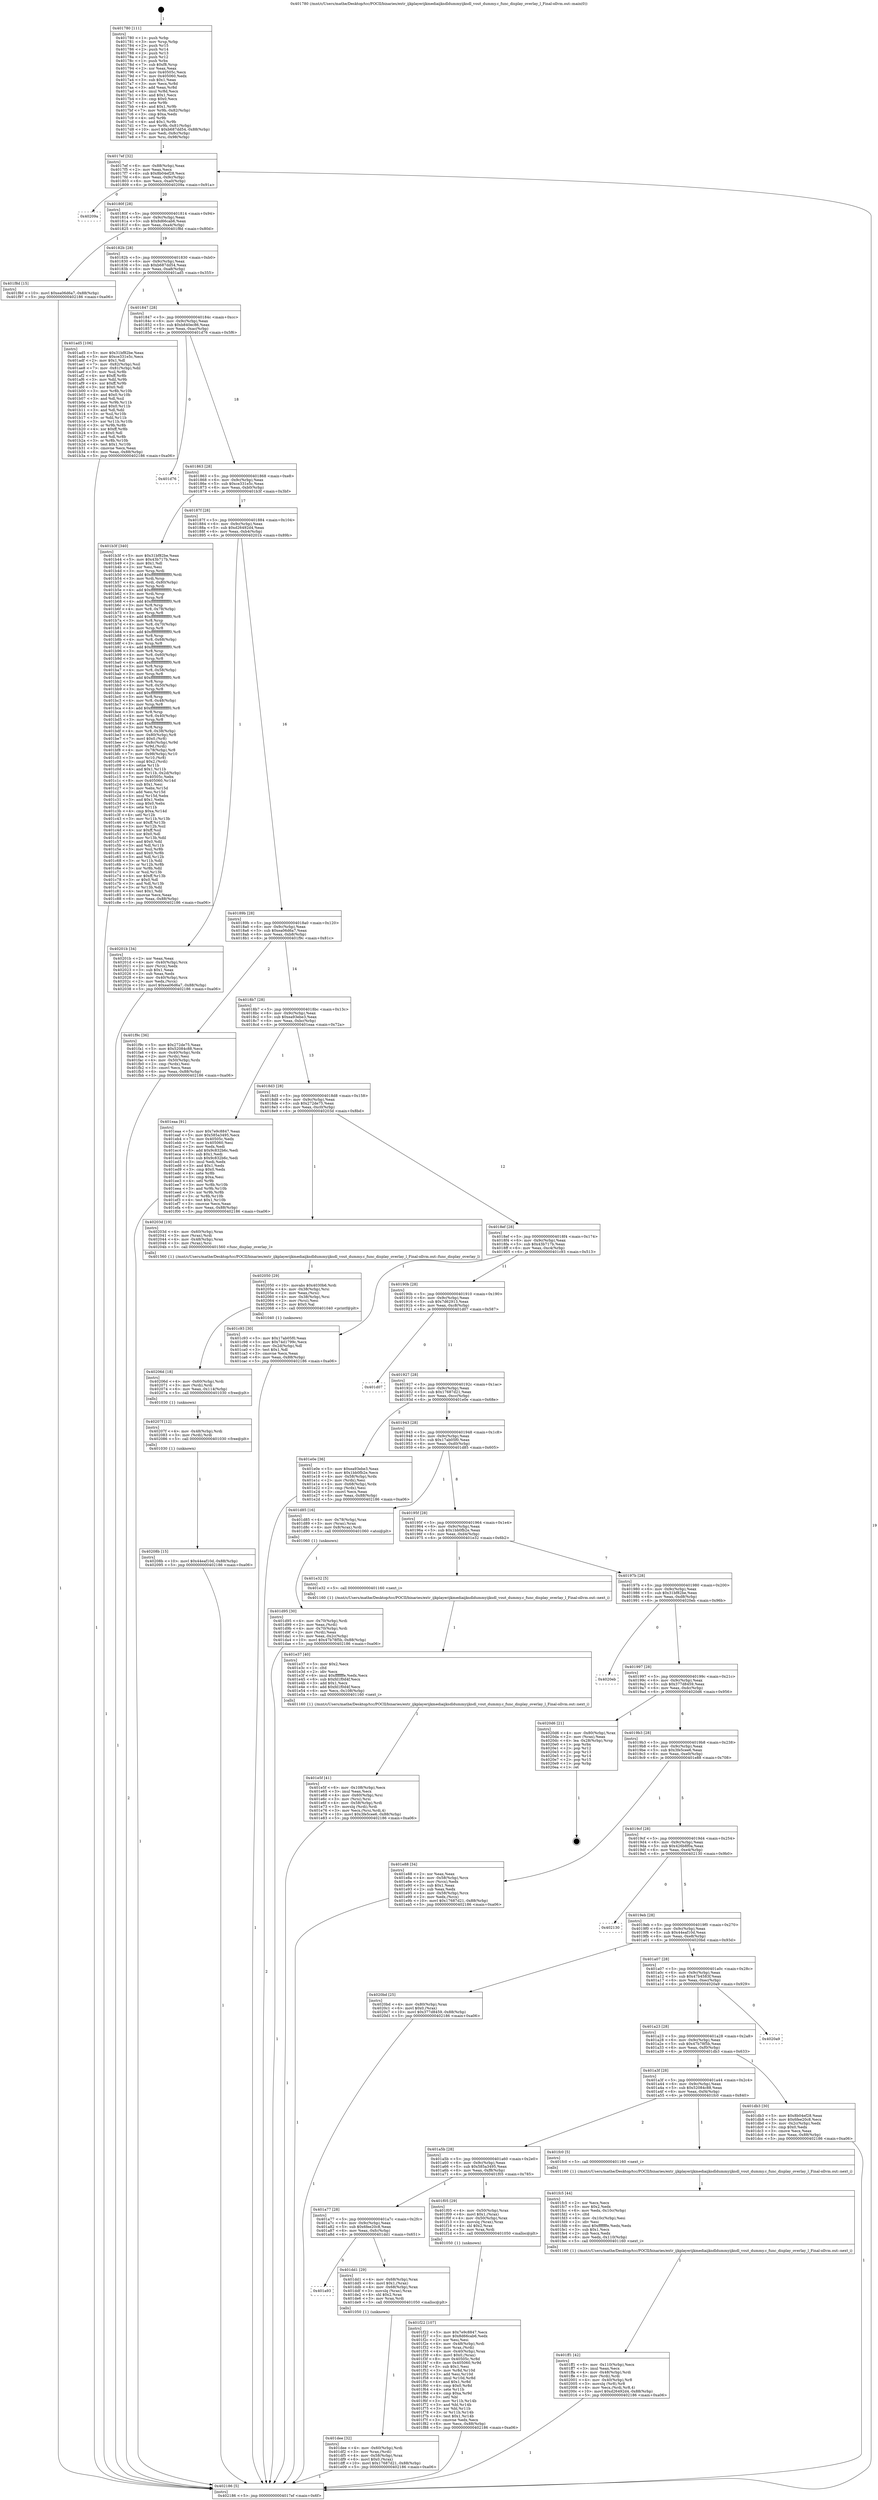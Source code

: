 digraph "0x401780" {
  label = "0x401780 (/mnt/c/Users/mathe/Desktop/tcc/POCII/binaries/extr_ijkplayerijkmediaijksdldummyijksdl_vout_dummy.c_func_display_overlay_l_Final-ollvm.out::main(0))"
  labelloc = "t"
  node[shape=record]

  Entry [label="",width=0.3,height=0.3,shape=circle,fillcolor=black,style=filled]
  "0x4017ef" [label="{
     0x4017ef [32]\l
     | [instrs]\l
     &nbsp;&nbsp;0x4017ef \<+6\>: mov -0x88(%rbp),%eax\l
     &nbsp;&nbsp;0x4017f5 \<+2\>: mov %eax,%ecx\l
     &nbsp;&nbsp;0x4017f7 \<+6\>: sub $0x8b04ef28,%ecx\l
     &nbsp;&nbsp;0x4017fd \<+6\>: mov %eax,-0x9c(%rbp)\l
     &nbsp;&nbsp;0x401803 \<+6\>: mov %ecx,-0xa0(%rbp)\l
     &nbsp;&nbsp;0x401809 \<+6\>: je 000000000040209a \<main+0x91a\>\l
  }"]
  "0x40209a" [label="{
     0x40209a\l
  }", style=dashed]
  "0x40180f" [label="{
     0x40180f [28]\l
     | [instrs]\l
     &nbsp;&nbsp;0x40180f \<+5\>: jmp 0000000000401814 \<main+0x94\>\l
     &nbsp;&nbsp;0x401814 \<+6\>: mov -0x9c(%rbp),%eax\l
     &nbsp;&nbsp;0x40181a \<+5\>: sub $0x8d66cab6,%eax\l
     &nbsp;&nbsp;0x40181f \<+6\>: mov %eax,-0xa4(%rbp)\l
     &nbsp;&nbsp;0x401825 \<+6\>: je 0000000000401f8d \<main+0x80d\>\l
  }"]
  Exit [label="",width=0.3,height=0.3,shape=circle,fillcolor=black,style=filled,peripheries=2]
  "0x401f8d" [label="{
     0x401f8d [15]\l
     | [instrs]\l
     &nbsp;&nbsp;0x401f8d \<+10\>: movl $0xea06d6a7,-0x88(%rbp)\l
     &nbsp;&nbsp;0x401f97 \<+5\>: jmp 0000000000402186 \<main+0xa06\>\l
  }"]
  "0x40182b" [label="{
     0x40182b [28]\l
     | [instrs]\l
     &nbsp;&nbsp;0x40182b \<+5\>: jmp 0000000000401830 \<main+0xb0\>\l
     &nbsp;&nbsp;0x401830 \<+6\>: mov -0x9c(%rbp),%eax\l
     &nbsp;&nbsp;0x401836 \<+5\>: sub $0xb687dd54,%eax\l
     &nbsp;&nbsp;0x40183b \<+6\>: mov %eax,-0xa8(%rbp)\l
     &nbsp;&nbsp;0x401841 \<+6\>: je 0000000000401ad5 \<main+0x355\>\l
  }"]
  "0x40208b" [label="{
     0x40208b [15]\l
     | [instrs]\l
     &nbsp;&nbsp;0x40208b \<+10\>: movl $0x44eaf10d,-0x88(%rbp)\l
     &nbsp;&nbsp;0x402095 \<+5\>: jmp 0000000000402186 \<main+0xa06\>\l
  }"]
  "0x401ad5" [label="{
     0x401ad5 [106]\l
     | [instrs]\l
     &nbsp;&nbsp;0x401ad5 \<+5\>: mov $0x31bf82be,%eax\l
     &nbsp;&nbsp;0x401ada \<+5\>: mov $0xce331e5c,%ecx\l
     &nbsp;&nbsp;0x401adf \<+2\>: mov $0x1,%dl\l
     &nbsp;&nbsp;0x401ae1 \<+7\>: mov -0x82(%rbp),%sil\l
     &nbsp;&nbsp;0x401ae8 \<+7\>: mov -0x81(%rbp),%dil\l
     &nbsp;&nbsp;0x401aef \<+3\>: mov %sil,%r8b\l
     &nbsp;&nbsp;0x401af2 \<+4\>: xor $0xff,%r8b\l
     &nbsp;&nbsp;0x401af6 \<+3\>: mov %dil,%r9b\l
     &nbsp;&nbsp;0x401af9 \<+4\>: xor $0xff,%r9b\l
     &nbsp;&nbsp;0x401afd \<+3\>: xor $0x0,%dl\l
     &nbsp;&nbsp;0x401b00 \<+3\>: mov %r8b,%r10b\l
     &nbsp;&nbsp;0x401b03 \<+4\>: and $0x0,%r10b\l
     &nbsp;&nbsp;0x401b07 \<+3\>: and %dl,%sil\l
     &nbsp;&nbsp;0x401b0a \<+3\>: mov %r9b,%r11b\l
     &nbsp;&nbsp;0x401b0d \<+4\>: and $0x0,%r11b\l
     &nbsp;&nbsp;0x401b11 \<+3\>: and %dl,%dil\l
     &nbsp;&nbsp;0x401b14 \<+3\>: or %sil,%r10b\l
     &nbsp;&nbsp;0x401b17 \<+3\>: or %dil,%r11b\l
     &nbsp;&nbsp;0x401b1a \<+3\>: xor %r11b,%r10b\l
     &nbsp;&nbsp;0x401b1d \<+3\>: or %r9b,%r8b\l
     &nbsp;&nbsp;0x401b20 \<+4\>: xor $0xff,%r8b\l
     &nbsp;&nbsp;0x401b24 \<+3\>: or $0x0,%dl\l
     &nbsp;&nbsp;0x401b27 \<+3\>: and %dl,%r8b\l
     &nbsp;&nbsp;0x401b2a \<+3\>: or %r8b,%r10b\l
     &nbsp;&nbsp;0x401b2d \<+4\>: test $0x1,%r10b\l
     &nbsp;&nbsp;0x401b31 \<+3\>: cmovne %ecx,%eax\l
     &nbsp;&nbsp;0x401b34 \<+6\>: mov %eax,-0x88(%rbp)\l
     &nbsp;&nbsp;0x401b3a \<+5\>: jmp 0000000000402186 \<main+0xa06\>\l
  }"]
  "0x401847" [label="{
     0x401847 [28]\l
     | [instrs]\l
     &nbsp;&nbsp;0x401847 \<+5\>: jmp 000000000040184c \<main+0xcc\>\l
     &nbsp;&nbsp;0x40184c \<+6\>: mov -0x9c(%rbp),%eax\l
     &nbsp;&nbsp;0x401852 \<+5\>: sub $0xb840ec86,%eax\l
     &nbsp;&nbsp;0x401857 \<+6\>: mov %eax,-0xac(%rbp)\l
     &nbsp;&nbsp;0x40185d \<+6\>: je 0000000000401d76 \<main+0x5f6\>\l
  }"]
  "0x402186" [label="{
     0x402186 [5]\l
     | [instrs]\l
     &nbsp;&nbsp;0x402186 \<+5\>: jmp 00000000004017ef \<main+0x6f\>\l
  }"]
  "0x401780" [label="{
     0x401780 [111]\l
     | [instrs]\l
     &nbsp;&nbsp;0x401780 \<+1\>: push %rbp\l
     &nbsp;&nbsp;0x401781 \<+3\>: mov %rsp,%rbp\l
     &nbsp;&nbsp;0x401784 \<+2\>: push %r15\l
     &nbsp;&nbsp;0x401786 \<+2\>: push %r14\l
     &nbsp;&nbsp;0x401788 \<+2\>: push %r13\l
     &nbsp;&nbsp;0x40178a \<+2\>: push %r12\l
     &nbsp;&nbsp;0x40178c \<+1\>: push %rbx\l
     &nbsp;&nbsp;0x40178d \<+7\>: sub $0xf8,%rsp\l
     &nbsp;&nbsp;0x401794 \<+2\>: xor %eax,%eax\l
     &nbsp;&nbsp;0x401796 \<+7\>: mov 0x40505c,%ecx\l
     &nbsp;&nbsp;0x40179d \<+7\>: mov 0x405060,%edx\l
     &nbsp;&nbsp;0x4017a4 \<+3\>: sub $0x1,%eax\l
     &nbsp;&nbsp;0x4017a7 \<+3\>: mov %ecx,%r8d\l
     &nbsp;&nbsp;0x4017aa \<+3\>: add %eax,%r8d\l
     &nbsp;&nbsp;0x4017ad \<+4\>: imul %r8d,%ecx\l
     &nbsp;&nbsp;0x4017b1 \<+3\>: and $0x1,%ecx\l
     &nbsp;&nbsp;0x4017b4 \<+3\>: cmp $0x0,%ecx\l
     &nbsp;&nbsp;0x4017b7 \<+4\>: sete %r9b\l
     &nbsp;&nbsp;0x4017bb \<+4\>: and $0x1,%r9b\l
     &nbsp;&nbsp;0x4017bf \<+7\>: mov %r9b,-0x82(%rbp)\l
     &nbsp;&nbsp;0x4017c6 \<+3\>: cmp $0xa,%edx\l
     &nbsp;&nbsp;0x4017c9 \<+4\>: setl %r9b\l
     &nbsp;&nbsp;0x4017cd \<+4\>: and $0x1,%r9b\l
     &nbsp;&nbsp;0x4017d1 \<+7\>: mov %r9b,-0x81(%rbp)\l
     &nbsp;&nbsp;0x4017d8 \<+10\>: movl $0xb687dd54,-0x88(%rbp)\l
     &nbsp;&nbsp;0x4017e2 \<+6\>: mov %edi,-0x8c(%rbp)\l
     &nbsp;&nbsp;0x4017e8 \<+7\>: mov %rsi,-0x98(%rbp)\l
  }"]
  "0x40207f" [label="{
     0x40207f [12]\l
     | [instrs]\l
     &nbsp;&nbsp;0x40207f \<+4\>: mov -0x48(%rbp),%rdi\l
     &nbsp;&nbsp;0x402083 \<+3\>: mov (%rdi),%rdi\l
     &nbsp;&nbsp;0x402086 \<+5\>: call 0000000000401030 \<free@plt\>\l
     | [calls]\l
     &nbsp;&nbsp;0x401030 \{1\} (unknown)\l
  }"]
  "0x401d76" [label="{
     0x401d76\l
  }", style=dashed]
  "0x401863" [label="{
     0x401863 [28]\l
     | [instrs]\l
     &nbsp;&nbsp;0x401863 \<+5\>: jmp 0000000000401868 \<main+0xe8\>\l
     &nbsp;&nbsp;0x401868 \<+6\>: mov -0x9c(%rbp),%eax\l
     &nbsp;&nbsp;0x40186e \<+5\>: sub $0xce331e5c,%eax\l
     &nbsp;&nbsp;0x401873 \<+6\>: mov %eax,-0xb0(%rbp)\l
     &nbsp;&nbsp;0x401879 \<+6\>: je 0000000000401b3f \<main+0x3bf\>\l
  }"]
  "0x40206d" [label="{
     0x40206d [18]\l
     | [instrs]\l
     &nbsp;&nbsp;0x40206d \<+4\>: mov -0x60(%rbp),%rdi\l
     &nbsp;&nbsp;0x402071 \<+3\>: mov (%rdi),%rdi\l
     &nbsp;&nbsp;0x402074 \<+6\>: mov %eax,-0x114(%rbp)\l
     &nbsp;&nbsp;0x40207a \<+5\>: call 0000000000401030 \<free@plt\>\l
     | [calls]\l
     &nbsp;&nbsp;0x401030 \{1\} (unknown)\l
  }"]
  "0x401b3f" [label="{
     0x401b3f [340]\l
     | [instrs]\l
     &nbsp;&nbsp;0x401b3f \<+5\>: mov $0x31bf82be,%eax\l
     &nbsp;&nbsp;0x401b44 \<+5\>: mov $0x43b717b,%ecx\l
     &nbsp;&nbsp;0x401b49 \<+2\>: mov $0x1,%dl\l
     &nbsp;&nbsp;0x401b4b \<+2\>: xor %esi,%esi\l
     &nbsp;&nbsp;0x401b4d \<+3\>: mov %rsp,%rdi\l
     &nbsp;&nbsp;0x401b50 \<+4\>: add $0xfffffffffffffff0,%rdi\l
     &nbsp;&nbsp;0x401b54 \<+3\>: mov %rdi,%rsp\l
     &nbsp;&nbsp;0x401b57 \<+4\>: mov %rdi,-0x80(%rbp)\l
     &nbsp;&nbsp;0x401b5b \<+3\>: mov %rsp,%rdi\l
     &nbsp;&nbsp;0x401b5e \<+4\>: add $0xfffffffffffffff0,%rdi\l
     &nbsp;&nbsp;0x401b62 \<+3\>: mov %rdi,%rsp\l
     &nbsp;&nbsp;0x401b65 \<+3\>: mov %rsp,%r8\l
     &nbsp;&nbsp;0x401b68 \<+4\>: add $0xfffffffffffffff0,%r8\l
     &nbsp;&nbsp;0x401b6c \<+3\>: mov %r8,%rsp\l
     &nbsp;&nbsp;0x401b6f \<+4\>: mov %r8,-0x78(%rbp)\l
     &nbsp;&nbsp;0x401b73 \<+3\>: mov %rsp,%r8\l
     &nbsp;&nbsp;0x401b76 \<+4\>: add $0xfffffffffffffff0,%r8\l
     &nbsp;&nbsp;0x401b7a \<+3\>: mov %r8,%rsp\l
     &nbsp;&nbsp;0x401b7d \<+4\>: mov %r8,-0x70(%rbp)\l
     &nbsp;&nbsp;0x401b81 \<+3\>: mov %rsp,%r8\l
     &nbsp;&nbsp;0x401b84 \<+4\>: add $0xfffffffffffffff0,%r8\l
     &nbsp;&nbsp;0x401b88 \<+3\>: mov %r8,%rsp\l
     &nbsp;&nbsp;0x401b8b \<+4\>: mov %r8,-0x68(%rbp)\l
     &nbsp;&nbsp;0x401b8f \<+3\>: mov %rsp,%r8\l
     &nbsp;&nbsp;0x401b92 \<+4\>: add $0xfffffffffffffff0,%r8\l
     &nbsp;&nbsp;0x401b96 \<+3\>: mov %r8,%rsp\l
     &nbsp;&nbsp;0x401b99 \<+4\>: mov %r8,-0x60(%rbp)\l
     &nbsp;&nbsp;0x401b9d \<+3\>: mov %rsp,%r8\l
     &nbsp;&nbsp;0x401ba0 \<+4\>: add $0xfffffffffffffff0,%r8\l
     &nbsp;&nbsp;0x401ba4 \<+3\>: mov %r8,%rsp\l
     &nbsp;&nbsp;0x401ba7 \<+4\>: mov %r8,-0x58(%rbp)\l
     &nbsp;&nbsp;0x401bab \<+3\>: mov %rsp,%r8\l
     &nbsp;&nbsp;0x401bae \<+4\>: add $0xfffffffffffffff0,%r8\l
     &nbsp;&nbsp;0x401bb2 \<+3\>: mov %r8,%rsp\l
     &nbsp;&nbsp;0x401bb5 \<+4\>: mov %r8,-0x50(%rbp)\l
     &nbsp;&nbsp;0x401bb9 \<+3\>: mov %rsp,%r8\l
     &nbsp;&nbsp;0x401bbc \<+4\>: add $0xfffffffffffffff0,%r8\l
     &nbsp;&nbsp;0x401bc0 \<+3\>: mov %r8,%rsp\l
     &nbsp;&nbsp;0x401bc3 \<+4\>: mov %r8,-0x48(%rbp)\l
     &nbsp;&nbsp;0x401bc7 \<+3\>: mov %rsp,%r8\l
     &nbsp;&nbsp;0x401bca \<+4\>: add $0xfffffffffffffff0,%r8\l
     &nbsp;&nbsp;0x401bce \<+3\>: mov %r8,%rsp\l
     &nbsp;&nbsp;0x401bd1 \<+4\>: mov %r8,-0x40(%rbp)\l
     &nbsp;&nbsp;0x401bd5 \<+3\>: mov %rsp,%r8\l
     &nbsp;&nbsp;0x401bd8 \<+4\>: add $0xfffffffffffffff0,%r8\l
     &nbsp;&nbsp;0x401bdc \<+3\>: mov %r8,%rsp\l
     &nbsp;&nbsp;0x401bdf \<+4\>: mov %r8,-0x38(%rbp)\l
     &nbsp;&nbsp;0x401be3 \<+4\>: mov -0x80(%rbp),%r8\l
     &nbsp;&nbsp;0x401be7 \<+7\>: movl $0x0,(%r8)\l
     &nbsp;&nbsp;0x401bee \<+7\>: mov -0x8c(%rbp),%r9d\l
     &nbsp;&nbsp;0x401bf5 \<+3\>: mov %r9d,(%rdi)\l
     &nbsp;&nbsp;0x401bf8 \<+4\>: mov -0x78(%rbp),%r8\l
     &nbsp;&nbsp;0x401bfc \<+7\>: mov -0x98(%rbp),%r10\l
     &nbsp;&nbsp;0x401c03 \<+3\>: mov %r10,(%r8)\l
     &nbsp;&nbsp;0x401c06 \<+3\>: cmpl $0x2,(%rdi)\l
     &nbsp;&nbsp;0x401c09 \<+4\>: setne %r11b\l
     &nbsp;&nbsp;0x401c0d \<+4\>: and $0x1,%r11b\l
     &nbsp;&nbsp;0x401c11 \<+4\>: mov %r11b,-0x2d(%rbp)\l
     &nbsp;&nbsp;0x401c15 \<+7\>: mov 0x40505c,%ebx\l
     &nbsp;&nbsp;0x401c1c \<+8\>: mov 0x405060,%r14d\l
     &nbsp;&nbsp;0x401c24 \<+3\>: sub $0x1,%esi\l
     &nbsp;&nbsp;0x401c27 \<+3\>: mov %ebx,%r15d\l
     &nbsp;&nbsp;0x401c2a \<+3\>: add %esi,%r15d\l
     &nbsp;&nbsp;0x401c2d \<+4\>: imul %r15d,%ebx\l
     &nbsp;&nbsp;0x401c31 \<+3\>: and $0x1,%ebx\l
     &nbsp;&nbsp;0x401c34 \<+3\>: cmp $0x0,%ebx\l
     &nbsp;&nbsp;0x401c37 \<+4\>: sete %r11b\l
     &nbsp;&nbsp;0x401c3b \<+4\>: cmp $0xa,%r14d\l
     &nbsp;&nbsp;0x401c3f \<+4\>: setl %r12b\l
     &nbsp;&nbsp;0x401c43 \<+3\>: mov %r11b,%r13b\l
     &nbsp;&nbsp;0x401c46 \<+4\>: xor $0xff,%r13b\l
     &nbsp;&nbsp;0x401c4a \<+3\>: mov %r12b,%sil\l
     &nbsp;&nbsp;0x401c4d \<+4\>: xor $0xff,%sil\l
     &nbsp;&nbsp;0x401c51 \<+3\>: xor $0x0,%dl\l
     &nbsp;&nbsp;0x401c54 \<+3\>: mov %r13b,%dil\l
     &nbsp;&nbsp;0x401c57 \<+4\>: and $0x0,%dil\l
     &nbsp;&nbsp;0x401c5b \<+3\>: and %dl,%r11b\l
     &nbsp;&nbsp;0x401c5e \<+3\>: mov %sil,%r8b\l
     &nbsp;&nbsp;0x401c61 \<+4\>: and $0x0,%r8b\l
     &nbsp;&nbsp;0x401c65 \<+3\>: and %dl,%r12b\l
     &nbsp;&nbsp;0x401c68 \<+3\>: or %r11b,%dil\l
     &nbsp;&nbsp;0x401c6b \<+3\>: or %r12b,%r8b\l
     &nbsp;&nbsp;0x401c6e \<+3\>: xor %r8b,%dil\l
     &nbsp;&nbsp;0x401c71 \<+3\>: or %sil,%r13b\l
     &nbsp;&nbsp;0x401c74 \<+4\>: xor $0xff,%r13b\l
     &nbsp;&nbsp;0x401c78 \<+3\>: or $0x0,%dl\l
     &nbsp;&nbsp;0x401c7b \<+3\>: and %dl,%r13b\l
     &nbsp;&nbsp;0x401c7e \<+3\>: or %r13b,%dil\l
     &nbsp;&nbsp;0x401c81 \<+4\>: test $0x1,%dil\l
     &nbsp;&nbsp;0x401c85 \<+3\>: cmovne %ecx,%eax\l
     &nbsp;&nbsp;0x401c88 \<+6\>: mov %eax,-0x88(%rbp)\l
     &nbsp;&nbsp;0x401c8e \<+5\>: jmp 0000000000402186 \<main+0xa06\>\l
  }"]
  "0x40187f" [label="{
     0x40187f [28]\l
     | [instrs]\l
     &nbsp;&nbsp;0x40187f \<+5\>: jmp 0000000000401884 \<main+0x104\>\l
     &nbsp;&nbsp;0x401884 \<+6\>: mov -0x9c(%rbp),%eax\l
     &nbsp;&nbsp;0x40188a \<+5\>: sub $0xd26492d4,%eax\l
     &nbsp;&nbsp;0x40188f \<+6\>: mov %eax,-0xb4(%rbp)\l
     &nbsp;&nbsp;0x401895 \<+6\>: je 000000000040201b \<main+0x89b\>\l
  }"]
  "0x402050" [label="{
     0x402050 [29]\l
     | [instrs]\l
     &nbsp;&nbsp;0x402050 \<+10\>: movabs $0x4030b6,%rdi\l
     &nbsp;&nbsp;0x40205a \<+4\>: mov -0x38(%rbp),%rsi\l
     &nbsp;&nbsp;0x40205e \<+2\>: mov %eax,(%rsi)\l
     &nbsp;&nbsp;0x402060 \<+4\>: mov -0x38(%rbp),%rsi\l
     &nbsp;&nbsp;0x402064 \<+2\>: mov (%rsi),%esi\l
     &nbsp;&nbsp;0x402066 \<+2\>: mov $0x0,%al\l
     &nbsp;&nbsp;0x402068 \<+5\>: call 0000000000401040 \<printf@plt\>\l
     | [calls]\l
     &nbsp;&nbsp;0x401040 \{1\} (unknown)\l
  }"]
  "0x401ff1" [label="{
     0x401ff1 [42]\l
     | [instrs]\l
     &nbsp;&nbsp;0x401ff1 \<+6\>: mov -0x110(%rbp),%ecx\l
     &nbsp;&nbsp;0x401ff7 \<+3\>: imul %eax,%ecx\l
     &nbsp;&nbsp;0x401ffa \<+4\>: mov -0x48(%rbp),%rdi\l
     &nbsp;&nbsp;0x401ffe \<+3\>: mov (%rdi),%rdi\l
     &nbsp;&nbsp;0x402001 \<+4\>: mov -0x40(%rbp),%r8\l
     &nbsp;&nbsp;0x402005 \<+3\>: movslq (%r8),%r8\l
     &nbsp;&nbsp;0x402008 \<+4\>: mov %ecx,(%rdi,%r8,4)\l
     &nbsp;&nbsp;0x40200c \<+10\>: movl $0xd26492d4,-0x88(%rbp)\l
     &nbsp;&nbsp;0x402016 \<+5\>: jmp 0000000000402186 \<main+0xa06\>\l
  }"]
  "0x40201b" [label="{
     0x40201b [34]\l
     | [instrs]\l
     &nbsp;&nbsp;0x40201b \<+2\>: xor %eax,%eax\l
     &nbsp;&nbsp;0x40201d \<+4\>: mov -0x40(%rbp),%rcx\l
     &nbsp;&nbsp;0x402021 \<+2\>: mov (%rcx),%edx\l
     &nbsp;&nbsp;0x402023 \<+3\>: sub $0x1,%eax\l
     &nbsp;&nbsp;0x402026 \<+2\>: sub %eax,%edx\l
     &nbsp;&nbsp;0x402028 \<+4\>: mov -0x40(%rbp),%rcx\l
     &nbsp;&nbsp;0x40202c \<+2\>: mov %edx,(%rcx)\l
     &nbsp;&nbsp;0x40202e \<+10\>: movl $0xea06d6a7,-0x88(%rbp)\l
     &nbsp;&nbsp;0x402038 \<+5\>: jmp 0000000000402186 \<main+0xa06\>\l
  }"]
  "0x40189b" [label="{
     0x40189b [28]\l
     | [instrs]\l
     &nbsp;&nbsp;0x40189b \<+5\>: jmp 00000000004018a0 \<main+0x120\>\l
     &nbsp;&nbsp;0x4018a0 \<+6\>: mov -0x9c(%rbp),%eax\l
     &nbsp;&nbsp;0x4018a6 \<+5\>: sub $0xea06d6a7,%eax\l
     &nbsp;&nbsp;0x4018ab \<+6\>: mov %eax,-0xb8(%rbp)\l
     &nbsp;&nbsp;0x4018b1 \<+6\>: je 0000000000401f9c \<main+0x81c\>\l
  }"]
  "0x401fc5" [label="{
     0x401fc5 [44]\l
     | [instrs]\l
     &nbsp;&nbsp;0x401fc5 \<+2\>: xor %ecx,%ecx\l
     &nbsp;&nbsp;0x401fc7 \<+5\>: mov $0x2,%edx\l
     &nbsp;&nbsp;0x401fcc \<+6\>: mov %edx,-0x10c(%rbp)\l
     &nbsp;&nbsp;0x401fd2 \<+1\>: cltd\l
     &nbsp;&nbsp;0x401fd3 \<+6\>: mov -0x10c(%rbp),%esi\l
     &nbsp;&nbsp;0x401fd9 \<+2\>: idiv %esi\l
     &nbsp;&nbsp;0x401fdb \<+6\>: imul $0xfffffffe,%edx,%edx\l
     &nbsp;&nbsp;0x401fe1 \<+3\>: sub $0x1,%ecx\l
     &nbsp;&nbsp;0x401fe4 \<+2\>: sub %ecx,%edx\l
     &nbsp;&nbsp;0x401fe6 \<+6\>: mov %edx,-0x110(%rbp)\l
     &nbsp;&nbsp;0x401fec \<+5\>: call 0000000000401160 \<next_i\>\l
     | [calls]\l
     &nbsp;&nbsp;0x401160 \{1\} (/mnt/c/Users/mathe/Desktop/tcc/POCII/binaries/extr_ijkplayerijkmediaijksdldummyijksdl_vout_dummy.c_func_display_overlay_l_Final-ollvm.out::next_i)\l
  }"]
  "0x401f9c" [label="{
     0x401f9c [36]\l
     | [instrs]\l
     &nbsp;&nbsp;0x401f9c \<+5\>: mov $0x272de75,%eax\l
     &nbsp;&nbsp;0x401fa1 \<+5\>: mov $0x52084c88,%ecx\l
     &nbsp;&nbsp;0x401fa6 \<+4\>: mov -0x40(%rbp),%rdx\l
     &nbsp;&nbsp;0x401faa \<+2\>: mov (%rdx),%esi\l
     &nbsp;&nbsp;0x401fac \<+4\>: mov -0x50(%rbp),%rdx\l
     &nbsp;&nbsp;0x401fb0 \<+2\>: cmp (%rdx),%esi\l
     &nbsp;&nbsp;0x401fb2 \<+3\>: cmovl %ecx,%eax\l
     &nbsp;&nbsp;0x401fb5 \<+6\>: mov %eax,-0x88(%rbp)\l
     &nbsp;&nbsp;0x401fbb \<+5\>: jmp 0000000000402186 \<main+0xa06\>\l
  }"]
  "0x4018b7" [label="{
     0x4018b7 [28]\l
     | [instrs]\l
     &nbsp;&nbsp;0x4018b7 \<+5\>: jmp 00000000004018bc \<main+0x13c\>\l
     &nbsp;&nbsp;0x4018bc \<+6\>: mov -0x9c(%rbp),%eax\l
     &nbsp;&nbsp;0x4018c2 \<+5\>: sub $0xea93ebe3,%eax\l
     &nbsp;&nbsp;0x4018c7 \<+6\>: mov %eax,-0xbc(%rbp)\l
     &nbsp;&nbsp;0x4018cd \<+6\>: je 0000000000401eaa \<main+0x72a\>\l
  }"]
  "0x401f22" [label="{
     0x401f22 [107]\l
     | [instrs]\l
     &nbsp;&nbsp;0x401f22 \<+5\>: mov $0x7e9c8847,%ecx\l
     &nbsp;&nbsp;0x401f27 \<+5\>: mov $0x8d66cab6,%edx\l
     &nbsp;&nbsp;0x401f2c \<+2\>: xor %esi,%esi\l
     &nbsp;&nbsp;0x401f2e \<+4\>: mov -0x48(%rbp),%rdi\l
     &nbsp;&nbsp;0x401f32 \<+3\>: mov %rax,(%rdi)\l
     &nbsp;&nbsp;0x401f35 \<+4\>: mov -0x40(%rbp),%rax\l
     &nbsp;&nbsp;0x401f39 \<+6\>: movl $0x0,(%rax)\l
     &nbsp;&nbsp;0x401f3f \<+8\>: mov 0x40505c,%r8d\l
     &nbsp;&nbsp;0x401f47 \<+8\>: mov 0x405060,%r9d\l
     &nbsp;&nbsp;0x401f4f \<+3\>: sub $0x1,%esi\l
     &nbsp;&nbsp;0x401f52 \<+3\>: mov %r8d,%r10d\l
     &nbsp;&nbsp;0x401f55 \<+3\>: add %esi,%r10d\l
     &nbsp;&nbsp;0x401f58 \<+4\>: imul %r10d,%r8d\l
     &nbsp;&nbsp;0x401f5c \<+4\>: and $0x1,%r8d\l
     &nbsp;&nbsp;0x401f60 \<+4\>: cmp $0x0,%r8d\l
     &nbsp;&nbsp;0x401f64 \<+4\>: sete %r11b\l
     &nbsp;&nbsp;0x401f68 \<+4\>: cmp $0xa,%r9d\l
     &nbsp;&nbsp;0x401f6c \<+3\>: setl %bl\l
     &nbsp;&nbsp;0x401f6f \<+3\>: mov %r11b,%r14b\l
     &nbsp;&nbsp;0x401f72 \<+3\>: and %bl,%r14b\l
     &nbsp;&nbsp;0x401f75 \<+3\>: xor %bl,%r11b\l
     &nbsp;&nbsp;0x401f78 \<+3\>: or %r11b,%r14b\l
     &nbsp;&nbsp;0x401f7b \<+4\>: test $0x1,%r14b\l
     &nbsp;&nbsp;0x401f7f \<+3\>: cmovne %edx,%ecx\l
     &nbsp;&nbsp;0x401f82 \<+6\>: mov %ecx,-0x88(%rbp)\l
     &nbsp;&nbsp;0x401f88 \<+5\>: jmp 0000000000402186 \<main+0xa06\>\l
  }"]
  "0x401eaa" [label="{
     0x401eaa [91]\l
     | [instrs]\l
     &nbsp;&nbsp;0x401eaa \<+5\>: mov $0x7e9c8847,%eax\l
     &nbsp;&nbsp;0x401eaf \<+5\>: mov $0x585a3495,%ecx\l
     &nbsp;&nbsp;0x401eb4 \<+7\>: mov 0x40505c,%edx\l
     &nbsp;&nbsp;0x401ebb \<+7\>: mov 0x405060,%esi\l
     &nbsp;&nbsp;0x401ec2 \<+2\>: mov %edx,%edi\l
     &nbsp;&nbsp;0x401ec4 \<+6\>: add $0x9c832b6c,%edi\l
     &nbsp;&nbsp;0x401eca \<+3\>: sub $0x1,%edi\l
     &nbsp;&nbsp;0x401ecd \<+6\>: sub $0x9c832b6c,%edi\l
     &nbsp;&nbsp;0x401ed3 \<+3\>: imul %edi,%edx\l
     &nbsp;&nbsp;0x401ed6 \<+3\>: and $0x1,%edx\l
     &nbsp;&nbsp;0x401ed9 \<+3\>: cmp $0x0,%edx\l
     &nbsp;&nbsp;0x401edc \<+4\>: sete %r8b\l
     &nbsp;&nbsp;0x401ee0 \<+3\>: cmp $0xa,%esi\l
     &nbsp;&nbsp;0x401ee3 \<+4\>: setl %r9b\l
     &nbsp;&nbsp;0x401ee7 \<+3\>: mov %r8b,%r10b\l
     &nbsp;&nbsp;0x401eea \<+3\>: and %r9b,%r10b\l
     &nbsp;&nbsp;0x401eed \<+3\>: xor %r9b,%r8b\l
     &nbsp;&nbsp;0x401ef0 \<+3\>: or %r8b,%r10b\l
     &nbsp;&nbsp;0x401ef3 \<+4\>: test $0x1,%r10b\l
     &nbsp;&nbsp;0x401ef7 \<+3\>: cmovne %ecx,%eax\l
     &nbsp;&nbsp;0x401efa \<+6\>: mov %eax,-0x88(%rbp)\l
     &nbsp;&nbsp;0x401f00 \<+5\>: jmp 0000000000402186 \<main+0xa06\>\l
  }"]
  "0x4018d3" [label="{
     0x4018d3 [28]\l
     | [instrs]\l
     &nbsp;&nbsp;0x4018d3 \<+5\>: jmp 00000000004018d8 \<main+0x158\>\l
     &nbsp;&nbsp;0x4018d8 \<+6\>: mov -0x9c(%rbp),%eax\l
     &nbsp;&nbsp;0x4018de \<+5\>: sub $0x272de75,%eax\l
     &nbsp;&nbsp;0x4018e3 \<+6\>: mov %eax,-0xc0(%rbp)\l
     &nbsp;&nbsp;0x4018e9 \<+6\>: je 000000000040203d \<main+0x8bd\>\l
  }"]
  "0x401e5f" [label="{
     0x401e5f [41]\l
     | [instrs]\l
     &nbsp;&nbsp;0x401e5f \<+6\>: mov -0x108(%rbp),%ecx\l
     &nbsp;&nbsp;0x401e65 \<+3\>: imul %eax,%ecx\l
     &nbsp;&nbsp;0x401e68 \<+4\>: mov -0x60(%rbp),%rsi\l
     &nbsp;&nbsp;0x401e6c \<+3\>: mov (%rsi),%rsi\l
     &nbsp;&nbsp;0x401e6f \<+4\>: mov -0x58(%rbp),%rdi\l
     &nbsp;&nbsp;0x401e73 \<+3\>: movslq (%rdi),%rdi\l
     &nbsp;&nbsp;0x401e76 \<+3\>: mov %ecx,(%rsi,%rdi,4)\l
     &nbsp;&nbsp;0x401e79 \<+10\>: movl $0x3fe5cee6,-0x88(%rbp)\l
     &nbsp;&nbsp;0x401e83 \<+5\>: jmp 0000000000402186 \<main+0xa06\>\l
  }"]
  "0x40203d" [label="{
     0x40203d [19]\l
     | [instrs]\l
     &nbsp;&nbsp;0x40203d \<+4\>: mov -0x60(%rbp),%rax\l
     &nbsp;&nbsp;0x402041 \<+3\>: mov (%rax),%rdi\l
     &nbsp;&nbsp;0x402044 \<+4\>: mov -0x48(%rbp),%rax\l
     &nbsp;&nbsp;0x402048 \<+3\>: mov (%rax),%rsi\l
     &nbsp;&nbsp;0x40204b \<+5\>: call 0000000000401560 \<func_display_overlay_l\>\l
     | [calls]\l
     &nbsp;&nbsp;0x401560 \{1\} (/mnt/c/Users/mathe/Desktop/tcc/POCII/binaries/extr_ijkplayerijkmediaijksdldummyijksdl_vout_dummy.c_func_display_overlay_l_Final-ollvm.out::func_display_overlay_l)\l
  }"]
  "0x4018ef" [label="{
     0x4018ef [28]\l
     | [instrs]\l
     &nbsp;&nbsp;0x4018ef \<+5\>: jmp 00000000004018f4 \<main+0x174\>\l
     &nbsp;&nbsp;0x4018f4 \<+6\>: mov -0x9c(%rbp),%eax\l
     &nbsp;&nbsp;0x4018fa \<+5\>: sub $0x43b717b,%eax\l
     &nbsp;&nbsp;0x4018ff \<+6\>: mov %eax,-0xc4(%rbp)\l
     &nbsp;&nbsp;0x401905 \<+6\>: je 0000000000401c93 \<main+0x513\>\l
  }"]
  "0x401e37" [label="{
     0x401e37 [40]\l
     | [instrs]\l
     &nbsp;&nbsp;0x401e37 \<+5\>: mov $0x2,%ecx\l
     &nbsp;&nbsp;0x401e3c \<+1\>: cltd\l
     &nbsp;&nbsp;0x401e3d \<+2\>: idiv %ecx\l
     &nbsp;&nbsp;0x401e3f \<+6\>: imul $0xfffffffe,%edx,%ecx\l
     &nbsp;&nbsp;0x401e45 \<+6\>: sub $0xfd1f0d4f,%ecx\l
     &nbsp;&nbsp;0x401e4b \<+3\>: add $0x1,%ecx\l
     &nbsp;&nbsp;0x401e4e \<+6\>: add $0xfd1f0d4f,%ecx\l
     &nbsp;&nbsp;0x401e54 \<+6\>: mov %ecx,-0x108(%rbp)\l
     &nbsp;&nbsp;0x401e5a \<+5\>: call 0000000000401160 \<next_i\>\l
     | [calls]\l
     &nbsp;&nbsp;0x401160 \{1\} (/mnt/c/Users/mathe/Desktop/tcc/POCII/binaries/extr_ijkplayerijkmediaijksdldummyijksdl_vout_dummy.c_func_display_overlay_l_Final-ollvm.out::next_i)\l
  }"]
  "0x401c93" [label="{
     0x401c93 [30]\l
     | [instrs]\l
     &nbsp;&nbsp;0x401c93 \<+5\>: mov $0x17ab05f0,%eax\l
     &nbsp;&nbsp;0x401c98 \<+5\>: mov $0x74d1799c,%ecx\l
     &nbsp;&nbsp;0x401c9d \<+3\>: mov -0x2d(%rbp),%dl\l
     &nbsp;&nbsp;0x401ca0 \<+3\>: test $0x1,%dl\l
     &nbsp;&nbsp;0x401ca3 \<+3\>: cmovne %ecx,%eax\l
     &nbsp;&nbsp;0x401ca6 \<+6\>: mov %eax,-0x88(%rbp)\l
     &nbsp;&nbsp;0x401cac \<+5\>: jmp 0000000000402186 \<main+0xa06\>\l
  }"]
  "0x40190b" [label="{
     0x40190b [28]\l
     | [instrs]\l
     &nbsp;&nbsp;0x40190b \<+5\>: jmp 0000000000401910 \<main+0x190\>\l
     &nbsp;&nbsp;0x401910 \<+6\>: mov -0x9c(%rbp),%eax\l
     &nbsp;&nbsp;0x401916 \<+5\>: sub $0x7d62913,%eax\l
     &nbsp;&nbsp;0x40191b \<+6\>: mov %eax,-0xc8(%rbp)\l
     &nbsp;&nbsp;0x401921 \<+6\>: je 0000000000401d07 \<main+0x587\>\l
  }"]
  "0x401dee" [label="{
     0x401dee [32]\l
     | [instrs]\l
     &nbsp;&nbsp;0x401dee \<+4\>: mov -0x60(%rbp),%rdi\l
     &nbsp;&nbsp;0x401df2 \<+3\>: mov %rax,(%rdi)\l
     &nbsp;&nbsp;0x401df5 \<+4\>: mov -0x58(%rbp),%rax\l
     &nbsp;&nbsp;0x401df9 \<+6\>: movl $0x0,(%rax)\l
     &nbsp;&nbsp;0x401dff \<+10\>: movl $0x17687d21,-0x88(%rbp)\l
     &nbsp;&nbsp;0x401e09 \<+5\>: jmp 0000000000402186 \<main+0xa06\>\l
  }"]
  "0x401d07" [label="{
     0x401d07\l
  }", style=dashed]
  "0x401927" [label="{
     0x401927 [28]\l
     | [instrs]\l
     &nbsp;&nbsp;0x401927 \<+5\>: jmp 000000000040192c \<main+0x1ac\>\l
     &nbsp;&nbsp;0x40192c \<+6\>: mov -0x9c(%rbp),%eax\l
     &nbsp;&nbsp;0x401932 \<+5\>: sub $0x17687d21,%eax\l
     &nbsp;&nbsp;0x401937 \<+6\>: mov %eax,-0xcc(%rbp)\l
     &nbsp;&nbsp;0x40193d \<+6\>: je 0000000000401e0e \<main+0x68e\>\l
  }"]
  "0x401a93" [label="{
     0x401a93\l
  }", style=dashed]
  "0x401e0e" [label="{
     0x401e0e [36]\l
     | [instrs]\l
     &nbsp;&nbsp;0x401e0e \<+5\>: mov $0xea93ebe3,%eax\l
     &nbsp;&nbsp;0x401e13 \<+5\>: mov $0x1bb0fb2e,%ecx\l
     &nbsp;&nbsp;0x401e18 \<+4\>: mov -0x58(%rbp),%rdx\l
     &nbsp;&nbsp;0x401e1c \<+2\>: mov (%rdx),%esi\l
     &nbsp;&nbsp;0x401e1e \<+4\>: mov -0x68(%rbp),%rdx\l
     &nbsp;&nbsp;0x401e22 \<+2\>: cmp (%rdx),%esi\l
     &nbsp;&nbsp;0x401e24 \<+3\>: cmovl %ecx,%eax\l
     &nbsp;&nbsp;0x401e27 \<+6\>: mov %eax,-0x88(%rbp)\l
     &nbsp;&nbsp;0x401e2d \<+5\>: jmp 0000000000402186 \<main+0xa06\>\l
  }"]
  "0x401943" [label="{
     0x401943 [28]\l
     | [instrs]\l
     &nbsp;&nbsp;0x401943 \<+5\>: jmp 0000000000401948 \<main+0x1c8\>\l
     &nbsp;&nbsp;0x401948 \<+6\>: mov -0x9c(%rbp),%eax\l
     &nbsp;&nbsp;0x40194e \<+5\>: sub $0x17ab05f0,%eax\l
     &nbsp;&nbsp;0x401953 \<+6\>: mov %eax,-0xd0(%rbp)\l
     &nbsp;&nbsp;0x401959 \<+6\>: je 0000000000401d85 \<main+0x605\>\l
  }"]
  "0x401dd1" [label="{
     0x401dd1 [29]\l
     | [instrs]\l
     &nbsp;&nbsp;0x401dd1 \<+4\>: mov -0x68(%rbp),%rax\l
     &nbsp;&nbsp;0x401dd5 \<+6\>: movl $0x1,(%rax)\l
     &nbsp;&nbsp;0x401ddb \<+4\>: mov -0x68(%rbp),%rax\l
     &nbsp;&nbsp;0x401ddf \<+3\>: movslq (%rax),%rax\l
     &nbsp;&nbsp;0x401de2 \<+4\>: shl $0x2,%rax\l
     &nbsp;&nbsp;0x401de6 \<+3\>: mov %rax,%rdi\l
     &nbsp;&nbsp;0x401de9 \<+5\>: call 0000000000401050 \<malloc@plt\>\l
     | [calls]\l
     &nbsp;&nbsp;0x401050 \{1\} (unknown)\l
  }"]
  "0x401d85" [label="{
     0x401d85 [16]\l
     | [instrs]\l
     &nbsp;&nbsp;0x401d85 \<+4\>: mov -0x78(%rbp),%rax\l
     &nbsp;&nbsp;0x401d89 \<+3\>: mov (%rax),%rax\l
     &nbsp;&nbsp;0x401d8c \<+4\>: mov 0x8(%rax),%rdi\l
     &nbsp;&nbsp;0x401d90 \<+5\>: call 0000000000401060 \<atoi@plt\>\l
     | [calls]\l
     &nbsp;&nbsp;0x401060 \{1\} (unknown)\l
  }"]
  "0x40195f" [label="{
     0x40195f [28]\l
     | [instrs]\l
     &nbsp;&nbsp;0x40195f \<+5\>: jmp 0000000000401964 \<main+0x1e4\>\l
     &nbsp;&nbsp;0x401964 \<+6\>: mov -0x9c(%rbp),%eax\l
     &nbsp;&nbsp;0x40196a \<+5\>: sub $0x1bb0fb2e,%eax\l
     &nbsp;&nbsp;0x40196f \<+6\>: mov %eax,-0xd4(%rbp)\l
     &nbsp;&nbsp;0x401975 \<+6\>: je 0000000000401e32 \<main+0x6b2\>\l
  }"]
  "0x401d95" [label="{
     0x401d95 [30]\l
     | [instrs]\l
     &nbsp;&nbsp;0x401d95 \<+4\>: mov -0x70(%rbp),%rdi\l
     &nbsp;&nbsp;0x401d99 \<+2\>: mov %eax,(%rdi)\l
     &nbsp;&nbsp;0x401d9b \<+4\>: mov -0x70(%rbp),%rdi\l
     &nbsp;&nbsp;0x401d9f \<+2\>: mov (%rdi),%eax\l
     &nbsp;&nbsp;0x401da1 \<+3\>: mov %eax,-0x2c(%rbp)\l
     &nbsp;&nbsp;0x401da4 \<+10\>: movl $0x47b78f5b,-0x88(%rbp)\l
     &nbsp;&nbsp;0x401dae \<+5\>: jmp 0000000000402186 \<main+0xa06\>\l
  }"]
  "0x401a77" [label="{
     0x401a77 [28]\l
     | [instrs]\l
     &nbsp;&nbsp;0x401a77 \<+5\>: jmp 0000000000401a7c \<main+0x2fc\>\l
     &nbsp;&nbsp;0x401a7c \<+6\>: mov -0x9c(%rbp),%eax\l
     &nbsp;&nbsp;0x401a82 \<+5\>: sub $0x6fee20c8,%eax\l
     &nbsp;&nbsp;0x401a87 \<+6\>: mov %eax,-0xfc(%rbp)\l
     &nbsp;&nbsp;0x401a8d \<+6\>: je 0000000000401dd1 \<main+0x651\>\l
  }"]
  "0x401e32" [label="{
     0x401e32 [5]\l
     | [instrs]\l
     &nbsp;&nbsp;0x401e32 \<+5\>: call 0000000000401160 \<next_i\>\l
     | [calls]\l
     &nbsp;&nbsp;0x401160 \{1\} (/mnt/c/Users/mathe/Desktop/tcc/POCII/binaries/extr_ijkplayerijkmediaijksdldummyijksdl_vout_dummy.c_func_display_overlay_l_Final-ollvm.out::next_i)\l
  }"]
  "0x40197b" [label="{
     0x40197b [28]\l
     | [instrs]\l
     &nbsp;&nbsp;0x40197b \<+5\>: jmp 0000000000401980 \<main+0x200\>\l
     &nbsp;&nbsp;0x401980 \<+6\>: mov -0x9c(%rbp),%eax\l
     &nbsp;&nbsp;0x401986 \<+5\>: sub $0x31bf82be,%eax\l
     &nbsp;&nbsp;0x40198b \<+6\>: mov %eax,-0xd8(%rbp)\l
     &nbsp;&nbsp;0x401991 \<+6\>: je 00000000004020eb \<main+0x96b\>\l
  }"]
  "0x401f05" [label="{
     0x401f05 [29]\l
     | [instrs]\l
     &nbsp;&nbsp;0x401f05 \<+4\>: mov -0x50(%rbp),%rax\l
     &nbsp;&nbsp;0x401f09 \<+6\>: movl $0x1,(%rax)\l
     &nbsp;&nbsp;0x401f0f \<+4\>: mov -0x50(%rbp),%rax\l
     &nbsp;&nbsp;0x401f13 \<+3\>: movslq (%rax),%rax\l
     &nbsp;&nbsp;0x401f16 \<+4\>: shl $0x2,%rax\l
     &nbsp;&nbsp;0x401f1a \<+3\>: mov %rax,%rdi\l
     &nbsp;&nbsp;0x401f1d \<+5\>: call 0000000000401050 \<malloc@plt\>\l
     | [calls]\l
     &nbsp;&nbsp;0x401050 \{1\} (unknown)\l
  }"]
  "0x4020eb" [label="{
     0x4020eb\l
  }", style=dashed]
  "0x401997" [label="{
     0x401997 [28]\l
     | [instrs]\l
     &nbsp;&nbsp;0x401997 \<+5\>: jmp 000000000040199c \<main+0x21c\>\l
     &nbsp;&nbsp;0x40199c \<+6\>: mov -0x9c(%rbp),%eax\l
     &nbsp;&nbsp;0x4019a2 \<+5\>: sub $0x377d8459,%eax\l
     &nbsp;&nbsp;0x4019a7 \<+6\>: mov %eax,-0xdc(%rbp)\l
     &nbsp;&nbsp;0x4019ad \<+6\>: je 00000000004020d6 \<main+0x956\>\l
  }"]
  "0x401a5b" [label="{
     0x401a5b [28]\l
     | [instrs]\l
     &nbsp;&nbsp;0x401a5b \<+5\>: jmp 0000000000401a60 \<main+0x2e0\>\l
     &nbsp;&nbsp;0x401a60 \<+6\>: mov -0x9c(%rbp),%eax\l
     &nbsp;&nbsp;0x401a66 \<+5\>: sub $0x585a3495,%eax\l
     &nbsp;&nbsp;0x401a6b \<+6\>: mov %eax,-0xf8(%rbp)\l
     &nbsp;&nbsp;0x401a71 \<+6\>: je 0000000000401f05 \<main+0x785\>\l
  }"]
  "0x4020d6" [label="{
     0x4020d6 [21]\l
     | [instrs]\l
     &nbsp;&nbsp;0x4020d6 \<+4\>: mov -0x80(%rbp),%rax\l
     &nbsp;&nbsp;0x4020da \<+2\>: mov (%rax),%eax\l
     &nbsp;&nbsp;0x4020dc \<+4\>: lea -0x28(%rbp),%rsp\l
     &nbsp;&nbsp;0x4020e0 \<+1\>: pop %rbx\l
     &nbsp;&nbsp;0x4020e1 \<+2\>: pop %r12\l
     &nbsp;&nbsp;0x4020e3 \<+2\>: pop %r13\l
     &nbsp;&nbsp;0x4020e5 \<+2\>: pop %r14\l
     &nbsp;&nbsp;0x4020e7 \<+2\>: pop %r15\l
     &nbsp;&nbsp;0x4020e9 \<+1\>: pop %rbp\l
     &nbsp;&nbsp;0x4020ea \<+1\>: ret\l
  }"]
  "0x4019b3" [label="{
     0x4019b3 [28]\l
     | [instrs]\l
     &nbsp;&nbsp;0x4019b3 \<+5\>: jmp 00000000004019b8 \<main+0x238\>\l
     &nbsp;&nbsp;0x4019b8 \<+6\>: mov -0x9c(%rbp),%eax\l
     &nbsp;&nbsp;0x4019be \<+5\>: sub $0x3fe5cee6,%eax\l
     &nbsp;&nbsp;0x4019c3 \<+6\>: mov %eax,-0xe0(%rbp)\l
     &nbsp;&nbsp;0x4019c9 \<+6\>: je 0000000000401e88 \<main+0x708\>\l
  }"]
  "0x401fc0" [label="{
     0x401fc0 [5]\l
     | [instrs]\l
     &nbsp;&nbsp;0x401fc0 \<+5\>: call 0000000000401160 \<next_i\>\l
     | [calls]\l
     &nbsp;&nbsp;0x401160 \{1\} (/mnt/c/Users/mathe/Desktop/tcc/POCII/binaries/extr_ijkplayerijkmediaijksdldummyijksdl_vout_dummy.c_func_display_overlay_l_Final-ollvm.out::next_i)\l
  }"]
  "0x401e88" [label="{
     0x401e88 [34]\l
     | [instrs]\l
     &nbsp;&nbsp;0x401e88 \<+2\>: xor %eax,%eax\l
     &nbsp;&nbsp;0x401e8a \<+4\>: mov -0x58(%rbp),%rcx\l
     &nbsp;&nbsp;0x401e8e \<+2\>: mov (%rcx),%edx\l
     &nbsp;&nbsp;0x401e90 \<+3\>: sub $0x1,%eax\l
     &nbsp;&nbsp;0x401e93 \<+2\>: sub %eax,%edx\l
     &nbsp;&nbsp;0x401e95 \<+4\>: mov -0x58(%rbp),%rcx\l
     &nbsp;&nbsp;0x401e99 \<+2\>: mov %edx,(%rcx)\l
     &nbsp;&nbsp;0x401e9b \<+10\>: movl $0x17687d21,-0x88(%rbp)\l
     &nbsp;&nbsp;0x401ea5 \<+5\>: jmp 0000000000402186 \<main+0xa06\>\l
  }"]
  "0x4019cf" [label="{
     0x4019cf [28]\l
     | [instrs]\l
     &nbsp;&nbsp;0x4019cf \<+5\>: jmp 00000000004019d4 \<main+0x254\>\l
     &nbsp;&nbsp;0x4019d4 \<+6\>: mov -0x9c(%rbp),%eax\l
     &nbsp;&nbsp;0x4019da \<+5\>: sub $0x426b8f0a,%eax\l
     &nbsp;&nbsp;0x4019df \<+6\>: mov %eax,-0xe4(%rbp)\l
     &nbsp;&nbsp;0x4019e5 \<+6\>: je 0000000000402130 \<main+0x9b0\>\l
  }"]
  "0x401a3f" [label="{
     0x401a3f [28]\l
     | [instrs]\l
     &nbsp;&nbsp;0x401a3f \<+5\>: jmp 0000000000401a44 \<main+0x2c4\>\l
     &nbsp;&nbsp;0x401a44 \<+6\>: mov -0x9c(%rbp),%eax\l
     &nbsp;&nbsp;0x401a4a \<+5\>: sub $0x52084c88,%eax\l
     &nbsp;&nbsp;0x401a4f \<+6\>: mov %eax,-0xf4(%rbp)\l
     &nbsp;&nbsp;0x401a55 \<+6\>: je 0000000000401fc0 \<main+0x840\>\l
  }"]
  "0x402130" [label="{
     0x402130\l
  }", style=dashed]
  "0x4019eb" [label="{
     0x4019eb [28]\l
     | [instrs]\l
     &nbsp;&nbsp;0x4019eb \<+5\>: jmp 00000000004019f0 \<main+0x270\>\l
     &nbsp;&nbsp;0x4019f0 \<+6\>: mov -0x9c(%rbp),%eax\l
     &nbsp;&nbsp;0x4019f6 \<+5\>: sub $0x44eaf10d,%eax\l
     &nbsp;&nbsp;0x4019fb \<+6\>: mov %eax,-0xe8(%rbp)\l
     &nbsp;&nbsp;0x401a01 \<+6\>: je 00000000004020bd \<main+0x93d\>\l
  }"]
  "0x401db3" [label="{
     0x401db3 [30]\l
     | [instrs]\l
     &nbsp;&nbsp;0x401db3 \<+5\>: mov $0x8b04ef28,%eax\l
     &nbsp;&nbsp;0x401db8 \<+5\>: mov $0x6fee20c8,%ecx\l
     &nbsp;&nbsp;0x401dbd \<+3\>: mov -0x2c(%rbp),%edx\l
     &nbsp;&nbsp;0x401dc0 \<+3\>: cmp $0x0,%edx\l
     &nbsp;&nbsp;0x401dc3 \<+3\>: cmove %ecx,%eax\l
     &nbsp;&nbsp;0x401dc6 \<+6\>: mov %eax,-0x88(%rbp)\l
     &nbsp;&nbsp;0x401dcc \<+5\>: jmp 0000000000402186 \<main+0xa06\>\l
  }"]
  "0x4020bd" [label="{
     0x4020bd [25]\l
     | [instrs]\l
     &nbsp;&nbsp;0x4020bd \<+4\>: mov -0x80(%rbp),%rax\l
     &nbsp;&nbsp;0x4020c1 \<+6\>: movl $0x0,(%rax)\l
     &nbsp;&nbsp;0x4020c7 \<+10\>: movl $0x377d8459,-0x88(%rbp)\l
     &nbsp;&nbsp;0x4020d1 \<+5\>: jmp 0000000000402186 \<main+0xa06\>\l
  }"]
  "0x401a07" [label="{
     0x401a07 [28]\l
     | [instrs]\l
     &nbsp;&nbsp;0x401a07 \<+5\>: jmp 0000000000401a0c \<main+0x28c\>\l
     &nbsp;&nbsp;0x401a0c \<+6\>: mov -0x9c(%rbp),%eax\l
     &nbsp;&nbsp;0x401a12 \<+5\>: sub $0x47b4583f,%eax\l
     &nbsp;&nbsp;0x401a17 \<+6\>: mov %eax,-0xec(%rbp)\l
     &nbsp;&nbsp;0x401a1d \<+6\>: je 00000000004020a9 \<main+0x929\>\l
  }"]
  "0x401a23" [label="{
     0x401a23 [28]\l
     | [instrs]\l
     &nbsp;&nbsp;0x401a23 \<+5\>: jmp 0000000000401a28 \<main+0x2a8\>\l
     &nbsp;&nbsp;0x401a28 \<+6\>: mov -0x9c(%rbp),%eax\l
     &nbsp;&nbsp;0x401a2e \<+5\>: sub $0x47b78f5b,%eax\l
     &nbsp;&nbsp;0x401a33 \<+6\>: mov %eax,-0xf0(%rbp)\l
     &nbsp;&nbsp;0x401a39 \<+6\>: je 0000000000401db3 \<main+0x633\>\l
  }"]
  "0x4020a9" [label="{
     0x4020a9\l
  }", style=dashed]
  Entry -> "0x401780" [label=" 1"]
  "0x4017ef" -> "0x40209a" [label=" 0"]
  "0x4017ef" -> "0x40180f" [label=" 20"]
  "0x4020d6" -> Exit [label=" 1"]
  "0x40180f" -> "0x401f8d" [label=" 1"]
  "0x40180f" -> "0x40182b" [label=" 19"]
  "0x4020bd" -> "0x402186" [label=" 1"]
  "0x40182b" -> "0x401ad5" [label=" 1"]
  "0x40182b" -> "0x401847" [label=" 18"]
  "0x401ad5" -> "0x402186" [label=" 1"]
  "0x401780" -> "0x4017ef" [label=" 1"]
  "0x402186" -> "0x4017ef" [label=" 19"]
  "0x40208b" -> "0x402186" [label=" 1"]
  "0x401847" -> "0x401d76" [label=" 0"]
  "0x401847" -> "0x401863" [label=" 18"]
  "0x40207f" -> "0x40208b" [label=" 1"]
  "0x401863" -> "0x401b3f" [label=" 1"]
  "0x401863" -> "0x40187f" [label=" 17"]
  "0x40206d" -> "0x40207f" [label=" 1"]
  "0x401b3f" -> "0x402186" [label=" 1"]
  "0x402050" -> "0x40206d" [label=" 1"]
  "0x40187f" -> "0x40201b" [label=" 1"]
  "0x40187f" -> "0x40189b" [label=" 16"]
  "0x40203d" -> "0x402050" [label=" 1"]
  "0x40189b" -> "0x401f9c" [label=" 2"]
  "0x40189b" -> "0x4018b7" [label=" 14"]
  "0x40201b" -> "0x402186" [label=" 1"]
  "0x4018b7" -> "0x401eaa" [label=" 1"]
  "0x4018b7" -> "0x4018d3" [label=" 13"]
  "0x401ff1" -> "0x402186" [label=" 1"]
  "0x4018d3" -> "0x40203d" [label=" 1"]
  "0x4018d3" -> "0x4018ef" [label=" 12"]
  "0x401fc5" -> "0x401ff1" [label=" 1"]
  "0x4018ef" -> "0x401c93" [label=" 1"]
  "0x4018ef" -> "0x40190b" [label=" 11"]
  "0x401c93" -> "0x402186" [label=" 1"]
  "0x401fc0" -> "0x401fc5" [label=" 1"]
  "0x40190b" -> "0x401d07" [label=" 0"]
  "0x40190b" -> "0x401927" [label=" 11"]
  "0x401f9c" -> "0x402186" [label=" 2"]
  "0x401927" -> "0x401e0e" [label=" 2"]
  "0x401927" -> "0x401943" [label=" 9"]
  "0x401f8d" -> "0x402186" [label=" 1"]
  "0x401943" -> "0x401d85" [label=" 1"]
  "0x401943" -> "0x40195f" [label=" 8"]
  "0x401d85" -> "0x401d95" [label=" 1"]
  "0x401d95" -> "0x402186" [label=" 1"]
  "0x401f22" -> "0x402186" [label=" 1"]
  "0x40195f" -> "0x401e32" [label=" 1"]
  "0x40195f" -> "0x40197b" [label=" 7"]
  "0x401eaa" -> "0x402186" [label=" 1"]
  "0x40197b" -> "0x4020eb" [label=" 0"]
  "0x40197b" -> "0x401997" [label=" 7"]
  "0x401e88" -> "0x402186" [label=" 1"]
  "0x401997" -> "0x4020d6" [label=" 1"]
  "0x401997" -> "0x4019b3" [label=" 6"]
  "0x401e37" -> "0x401e5f" [label=" 1"]
  "0x4019b3" -> "0x401e88" [label=" 1"]
  "0x4019b3" -> "0x4019cf" [label=" 5"]
  "0x401e32" -> "0x401e37" [label=" 1"]
  "0x4019cf" -> "0x402130" [label=" 0"]
  "0x4019cf" -> "0x4019eb" [label=" 5"]
  "0x401dee" -> "0x402186" [label=" 1"]
  "0x4019eb" -> "0x4020bd" [label=" 1"]
  "0x4019eb" -> "0x401a07" [label=" 4"]
  "0x401dd1" -> "0x401dee" [label=" 1"]
  "0x401a07" -> "0x4020a9" [label=" 0"]
  "0x401a07" -> "0x401a23" [label=" 4"]
  "0x401a77" -> "0x401a93" [label=" 0"]
  "0x401a23" -> "0x401db3" [label=" 1"]
  "0x401a23" -> "0x401a3f" [label=" 3"]
  "0x401db3" -> "0x402186" [label=" 1"]
  "0x401e0e" -> "0x402186" [label=" 2"]
  "0x401a3f" -> "0x401fc0" [label=" 1"]
  "0x401a3f" -> "0x401a5b" [label=" 2"]
  "0x401e5f" -> "0x402186" [label=" 1"]
  "0x401a5b" -> "0x401f05" [label=" 1"]
  "0x401a5b" -> "0x401a77" [label=" 1"]
  "0x401f05" -> "0x401f22" [label=" 1"]
  "0x401a77" -> "0x401dd1" [label=" 1"]
}
